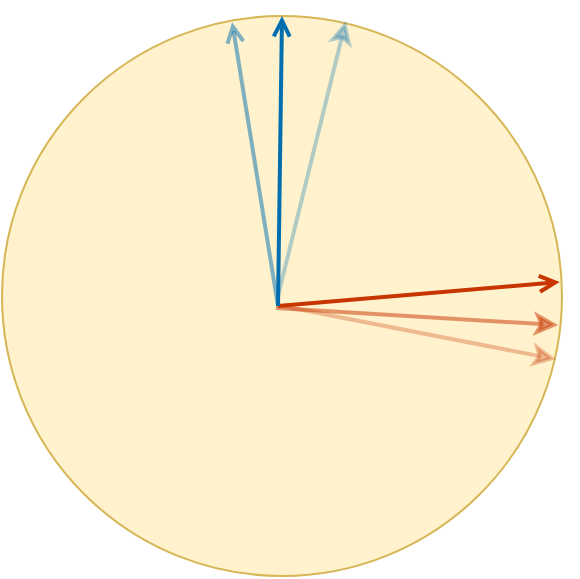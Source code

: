 <mxfile version="18.0.1" type="github">
  <diagram id="B7AXVlLY-eiI-Oqju9-f" name="Page-1">
    <mxGraphModel dx="946" dy="556" grid="0" gridSize="10" guides="1" tooltips="1" connect="1" arrows="1" fold="1" page="1" pageScale="1" pageWidth="827" pageHeight="1169" background="none" math="0" shadow="0">
      <root>
        <mxCell id="0" />
        <mxCell id="1" parent="0" />
        <mxCell id="KsO9cF9kJx_4HbaDXKMt-7" value="" style="ellipse;whiteSpace=wrap;html=1;aspect=fixed;strokeColor=#d6b656;points=[[0,0.5,0,0,0],[0.15,0.15,0,0,0],[0.15,0.85,0,0,0],[0.5,0,0,0,0],[0.5,0.49,0,0,0],[0.5,1,0,0,0],[0.85,0.15,0,0,0],[0.85,0.85,0,0,0],[1,0.5,0,0,0]];fillColor=#fff2cc;" vertex="1" parent="1">
          <mxGeometry x="249" y="166" width="280" height="280" as="geometry" />
        </mxCell>
        <mxCell id="KsO9cF9kJx_4HbaDXKMt-8" value="" style="endArrow=open;html=1;rounded=0;fillColor=#fa6800;strokeColor=#C73500;strokeWidth=2;entryX=0.996;entryY=0.475;entryDx=0;entryDy=0;entryPerimeter=0;endFill=0;" edge="1" parent="1" target="KsO9cF9kJx_4HbaDXKMt-7">
          <mxGeometry width="50" height="50" relative="1" as="geometry">
            <mxPoint x="387" y="311" as="sourcePoint" />
            <mxPoint x="531" y="309" as="targetPoint" />
          </mxGeometry>
        </mxCell>
        <mxCell id="KsO9cF9kJx_4HbaDXKMt-9" value="" style="endArrow=open;html=1;rounded=0;strokeWidth=2;entryX=0.5;entryY=0;entryDx=0;entryDy=0;entryPerimeter=0;fillColor=#1ba1e2;strokeColor=#006EAF;endFill=0;" edge="1" parent="1" target="KsO9cF9kJx_4HbaDXKMt-7">
          <mxGeometry width="50" height="50" relative="1" as="geometry">
            <mxPoint x="387" y="311" as="sourcePoint" />
            <mxPoint x="437" y="261" as="targetPoint" />
          </mxGeometry>
        </mxCell>
        <mxCell id="KsO9cF9kJx_4HbaDXKMt-10" value="" style="endArrow=open;html=1;strokeWidth=2;entryX=0.411;entryY=0.011;entryDx=0;entryDy=0;entryPerimeter=0;strokeColor=#006EAF;fillColor=#1ba1e2;curved=1;endFill=0;shadow=0;sketch=0;opacity=50;" edge="1" parent="1" target="KsO9cF9kJx_4HbaDXKMt-7">
          <mxGeometry width="50" height="50" relative="1" as="geometry">
            <mxPoint x="387" y="311" as="sourcePoint" />
            <mxPoint x="437" y="261" as="targetPoint" />
          </mxGeometry>
        </mxCell>
        <mxCell id="KsO9cF9kJx_4HbaDXKMt-12" value="" style="endArrow=classic;html=1;shadow=0;sketch=0;strokeColor=#C73500;strokeWidth=2;opacity=50;curved=1;entryX=0.993;entryY=0.552;entryDx=0;entryDy=0;entryPerimeter=0;fillColor=#fa6800;" edge="1" parent="1" target="KsO9cF9kJx_4HbaDXKMt-7">
          <mxGeometry width="50" height="50" relative="1" as="geometry">
            <mxPoint x="386" y="312" as="sourcePoint" />
            <mxPoint x="437" y="256" as="targetPoint" />
            <Array as="points">
              <mxPoint x="387" y="312" />
            </Array>
          </mxGeometry>
        </mxCell>
        <mxCell id="KsO9cF9kJx_4HbaDXKMt-18" value="" style="endArrow=classic;html=1;shadow=0;sketch=0;strokeColor=#C73500;strokeWidth=2;opacity=30;curved=1;entryX=0.989;entryY=0.613;entryDx=0;entryDy=0;entryPerimeter=0;fillColor=#fa6800;" edge="1" parent="1" target="KsO9cF9kJx_4HbaDXKMt-7">
          <mxGeometry width="50" height="50" relative="1" as="geometry">
            <mxPoint x="389" y="311" as="sourcePoint" />
            <mxPoint x="593" y="226" as="targetPoint" />
          </mxGeometry>
        </mxCell>
        <mxCell id="KsO9cF9kJx_4HbaDXKMt-19" value="" style="endArrow=classic;html=1;shadow=0;sketch=0;strokeColor=#006EAF;strokeWidth=2;opacity=30;curved=1;entryX=0.614;entryY=0.009;entryDx=0;entryDy=0;entryPerimeter=0;fillColor=#1ba1e2;" edge="1" parent="1" target="KsO9cF9kJx_4HbaDXKMt-7">
          <mxGeometry width="50" height="50" relative="1" as="geometry">
            <mxPoint x="387" y="306" as="sourcePoint" />
            <mxPoint x="389" y="191" as="targetPoint" />
          </mxGeometry>
        </mxCell>
      </root>
    </mxGraphModel>
  </diagram>
</mxfile>
